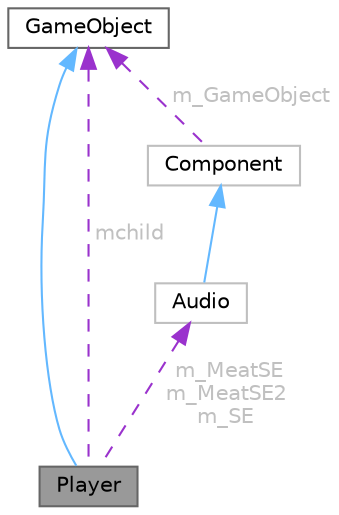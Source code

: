 digraph "Player"
{
 // LATEX_PDF_SIZE
  bgcolor="transparent";
  edge [fontname=Helvetica,fontsize=10,labelfontname=Helvetica,labelfontsize=10];
  node [fontname=Helvetica,fontsize=10,shape=box,height=0.2,width=0.4];
  Node1 [id="Node000001",label="Player",height=0.2,width=0.4,color="gray40", fillcolor="grey60", style="filled", fontcolor="black",tooltip="操作するキャラクターのクラスです。"];
  Node2 -> Node1 [id="edge6_Node000001_Node000002",dir="back",color="steelblue1",style="solid",tooltip=" "];
  Node2 [id="Node000002",label="GameObject",height=0.2,width=0.4,color="gray40", fillcolor="white", style="filled",URL="$class_game_object.html",tooltip="ゲームオブジェクトの基本クラスです。"];
  Node3 -> Node1 [id="edge7_Node000001_Node000003",dir="back",color="darkorchid3",style="dashed",tooltip=" ",label=" m_MeatSE\nm_MeatSE2\nm_SE",fontcolor="grey" ];
  Node3 [id="Node000003",label="Audio",height=0.2,width=0.4,color="grey75", fillcolor="white", style="filled",URL="$class_audio.html",tooltip=" "];
  Node4 -> Node3 [id="edge8_Node000003_Node000004",dir="back",color="steelblue1",style="solid",tooltip=" "];
  Node4 [id="Node000004",label="Component",height=0.2,width=0.4,color="grey75", fillcolor="white", style="filled",URL="$class_component.html",tooltip=" "];
  Node2 -> Node4 [id="edge9_Node000004_Node000002",dir="back",color="darkorchid3",style="dashed",tooltip=" ",label=" m_GameObject",fontcolor="grey" ];
  Node2 -> Node1 [id="edge10_Node000001_Node000002",dir="back",color="darkorchid3",style="dashed",tooltip=" ",label=" mchild",fontcolor="grey" ];
}
